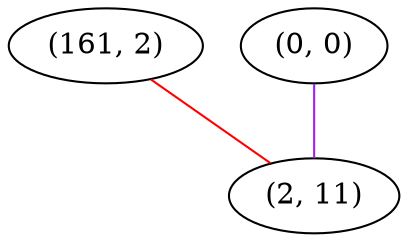 graph "" {
"(161, 2)";
"(0, 0)";
"(2, 11)";
"(161, 2)" -- "(2, 11)"  [color=red, key=0, weight=1];
"(0, 0)" -- "(2, 11)"  [color=purple, key=0, weight=4];
}

